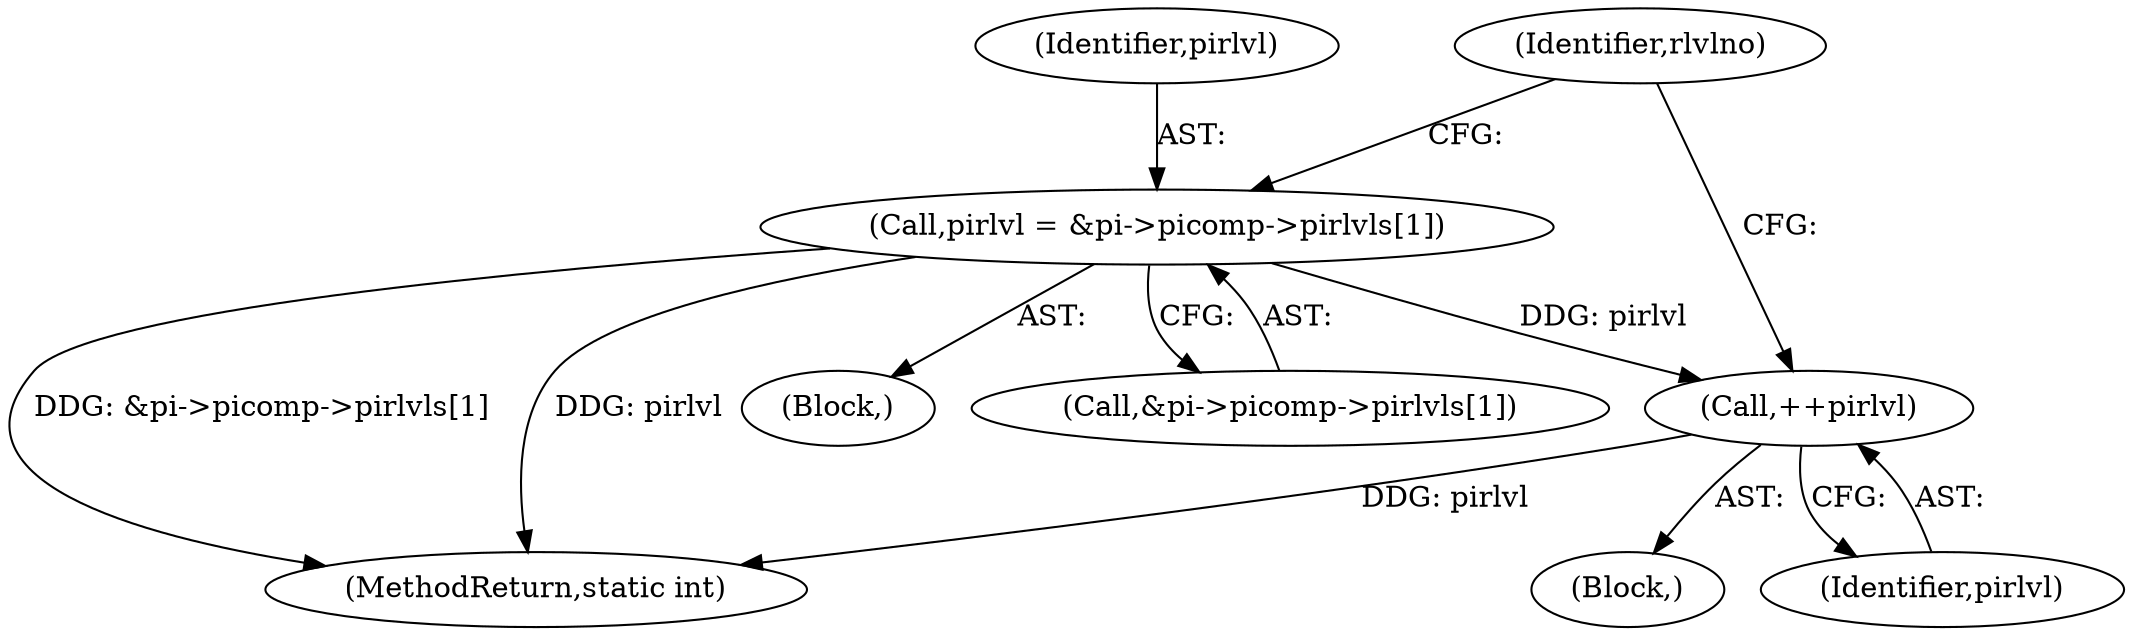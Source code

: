 digraph "0_jasper_aa0b0f79ade5eef8b0e7a214c03f5af54b36ba7d@pointer" {
"1000296" [label="(Call,++pirlvl)"];
"1000276" [label="(Call,pirlvl = &pi->picomp->pirlvls[1])"];
"1000297" [label="(Identifier,pirlvl)"];
"1000736" [label="(MethodReturn,static int)"];
"1000272" [label="(Block,)"];
"1000296" [label="(Call,++pirlvl)"];
"1000277" [label="(Identifier,pirlvl)"];
"1000287" [label="(Identifier,rlvlno)"];
"1000293" [label="(Block,)"];
"1000276" [label="(Call,pirlvl = &pi->picomp->pirlvls[1])"];
"1000278" [label="(Call,&pi->picomp->pirlvls[1])"];
"1000296" -> "1000293"  [label="AST: "];
"1000296" -> "1000297"  [label="CFG: "];
"1000297" -> "1000296"  [label="AST: "];
"1000287" -> "1000296"  [label="CFG: "];
"1000296" -> "1000736"  [label="DDG: pirlvl"];
"1000276" -> "1000296"  [label="DDG: pirlvl"];
"1000276" -> "1000272"  [label="AST: "];
"1000276" -> "1000278"  [label="CFG: "];
"1000277" -> "1000276"  [label="AST: "];
"1000278" -> "1000276"  [label="AST: "];
"1000287" -> "1000276"  [label="CFG: "];
"1000276" -> "1000736"  [label="DDG: &pi->picomp->pirlvls[1]"];
"1000276" -> "1000736"  [label="DDG: pirlvl"];
}
